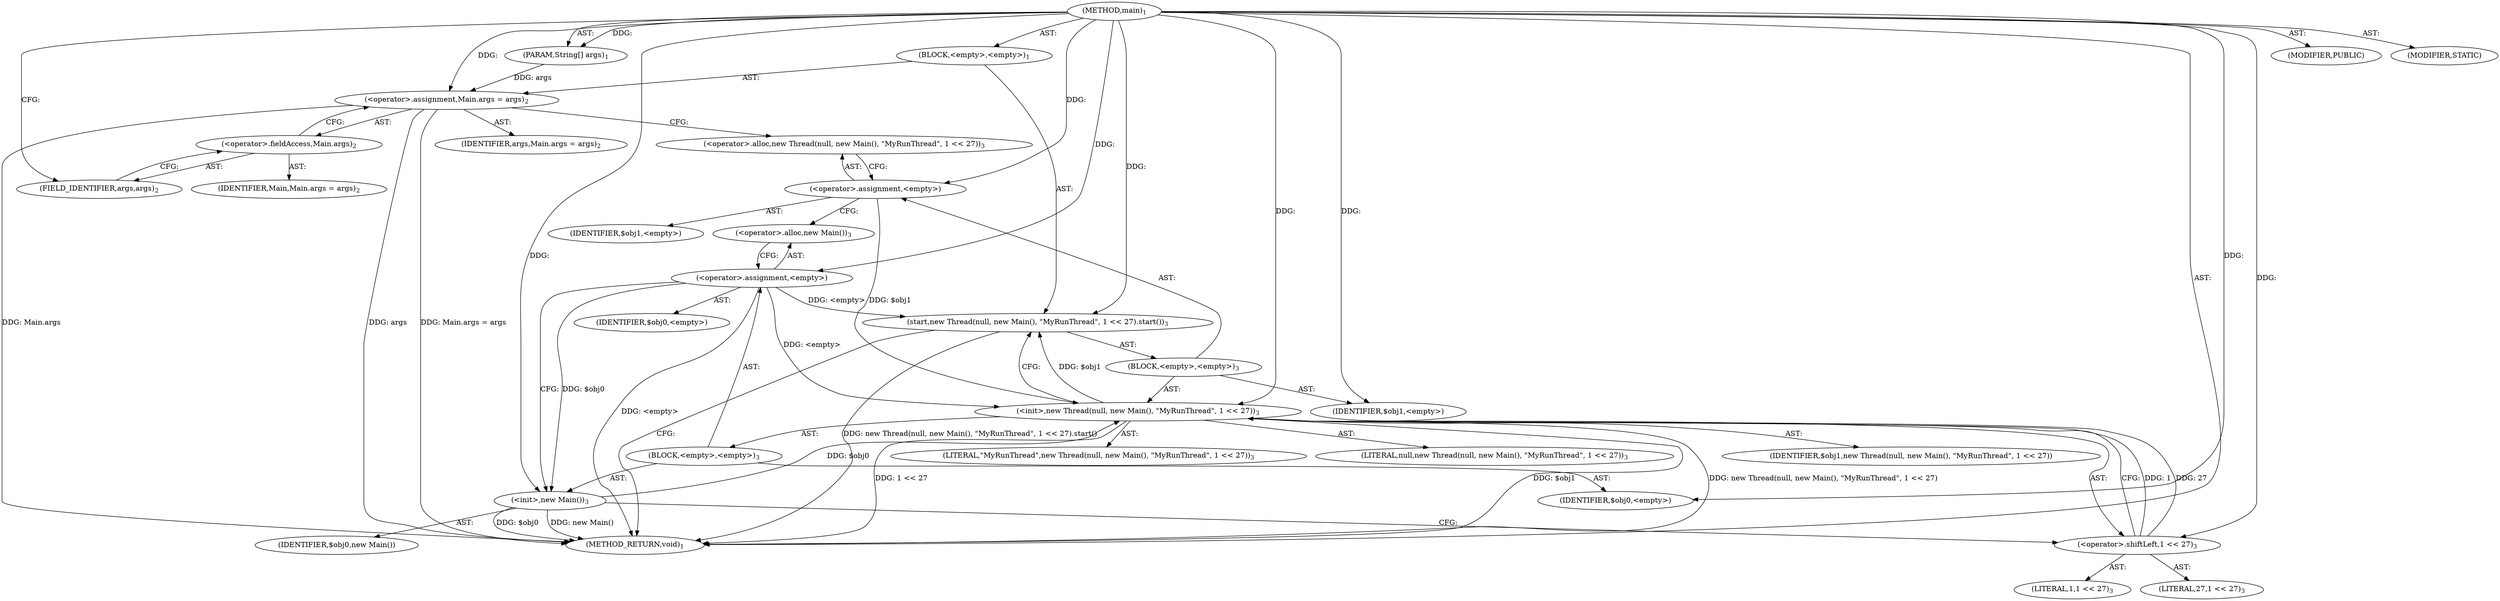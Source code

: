 digraph "main" {  
"17" [label = <(METHOD,main)<SUB>1</SUB>> ]
"18" [label = <(PARAM,String[] args)<SUB>1</SUB>> ]
"19" [label = <(BLOCK,&lt;empty&gt;,&lt;empty&gt;)<SUB>1</SUB>> ]
"20" [label = <(&lt;operator&gt;.assignment,Main.args = args)<SUB>2</SUB>> ]
"21" [label = <(&lt;operator&gt;.fieldAccess,Main.args)<SUB>2</SUB>> ]
"22" [label = <(IDENTIFIER,Main,Main.args = args)<SUB>2</SUB>> ]
"23" [label = <(FIELD_IDENTIFIER,args,args)<SUB>2</SUB>> ]
"24" [label = <(IDENTIFIER,args,Main.args = args)<SUB>2</SUB>> ]
"25" [label = <(start,new Thread(null, new Main(), &quot;MyRunThread&quot;, 1 &lt;&lt; 27).start())<SUB>3</SUB>> ]
"26" [label = <(BLOCK,&lt;empty&gt;,&lt;empty&gt;)<SUB>3</SUB>> ]
"27" [label = <(&lt;operator&gt;.assignment,&lt;empty&gt;)> ]
"28" [label = <(IDENTIFIER,$obj1,&lt;empty&gt;)> ]
"29" [label = <(&lt;operator&gt;.alloc,new Thread(null, new Main(), &quot;MyRunThread&quot;, 1 &lt;&lt; 27))<SUB>3</SUB>> ]
"30" [label = <(&lt;init&gt;,new Thread(null, new Main(), &quot;MyRunThread&quot;, 1 &lt;&lt; 27))<SUB>3</SUB>> ]
"31" [label = <(IDENTIFIER,$obj1,new Thread(null, new Main(), &quot;MyRunThread&quot;, 1 &lt;&lt; 27))> ]
"32" [label = <(LITERAL,null,new Thread(null, new Main(), &quot;MyRunThread&quot;, 1 &lt;&lt; 27))<SUB>3</SUB>> ]
"33" [label = <(BLOCK,&lt;empty&gt;,&lt;empty&gt;)<SUB>3</SUB>> ]
"34" [label = <(&lt;operator&gt;.assignment,&lt;empty&gt;)> ]
"35" [label = <(IDENTIFIER,$obj0,&lt;empty&gt;)> ]
"36" [label = <(&lt;operator&gt;.alloc,new Main())<SUB>3</SUB>> ]
"37" [label = <(&lt;init&gt;,new Main())<SUB>3</SUB>> ]
"38" [label = <(IDENTIFIER,$obj0,new Main())> ]
"39" [label = <(IDENTIFIER,$obj0,&lt;empty&gt;)> ]
"40" [label = <(LITERAL,&quot;MyRunThread&quot;,new Thread(null, new Main(), &quot;MyRunThread&quot;, 1 &lt;&lt; 27))<SUB>3</SUB>> ]
"41" [label = <(&lt;operator&gt;.shiftLeft,1 &lt;&lt; 27)<SUB>3</SUB>> ]
"42" [label = <(LITERAL,1,1 &lt;&lt; 27)<SUB>3</SUB>> ]
"43" [label = <(LITERAL,27,1 &lt;&lt; 27)<SUB>3</SUB>> ]
"44" [label = <(IDENTIFIER,$obj1,&lt;empty&gt;)> ]
"45" [label = <(MODIFIER,PUBLIC)> ]
"46" [label = <(MODIFIER,STATIC)> ]
"47" [label = <(METHOD_RETURN,void)<SUB>1</SUB>> ]
  "17" -> "18"  [ label = "AST: "] 
  "17" -> "19"  [ label = "AST: "] 
  "17" -> "45"  [ label = "AST: "] 
  "17" -> "46"  [ label = "AST: "] 
  "17" -> "47"  [ label = "AST: "] 
  "19" -> "20"  [ label = "AST: "] 
  "19" -> "25"  [ label = "AST: "] 
  "20" -> "21"  [ label = "AST: "] 
  "20" -> "24"  [ label = "AST: "] 
  "21" -> "22"  [ label = "AST: "] 
  "21" -> "23"  [ label = "AST: "] 
  "25" -> "26"  [ label = "AST: "] 
  "26" -> "27"  [ label = "AST: "] 
  "26" -> "30"  [ label = "AST: "] 
  "26" -> "44"  [ label = "AST: "] 
  "27" -> "28"  [ label = "AST: "] 
  "27" -> "29"  [ label = "AST: "] 
  "30" -> "31"  [ label = "AST: "] 
  "30" -> "32"  [ label = "AST: "] 
  "30" -> "33"  [ label = "AST: "] 
  "30" -> "40"  [ label = "AST: "] 
  "30" -> "41"  [ label = "AST: "] 
  "33" -> "34"  [ label = "AST: "] 
  "33" -> "37"  [ label = "AST: "] 
  "33" -> "39"  [ label = "AST: "] 
  "34" -> "35"  [ label = "AST: "] 
  "34" -> "36"  [ label = "AST: "] 
  "37" -> "38"  [ label = "AST: "] 
  "41" -> "42"  [ label = "AST: "] 
  "41" -> "43"  [ label = "AST: "] 
  "20" -> "29"  [ label = "CFG: "] 
  "25" -> "47"  [ label = "CFG: "] 
  "21" -> "20"  [ label = "CFG: "] 
  "23" -> "21"  [ label = "CFG: "] 
  "27" -> "36"  [ label = "CFG: "] 
  "30" -> "25"  [ label = "CFG: "] 
  "29" -> "27"  [ label = "CFG: "] 
  "41" -> "30"  [ label = "CFG: "] 
  "34" -> "37"  [ label = "CFG: "] 
  "37" -> "41"  [ label = "CFG: "] 
  "36" -> "34"  [ label = "CFG: "] 
  "17" -> "23"  [ label = "CFG: "] 
  "20" -> "47"  [ label = "DDG: Main.args"] 
  "20" -> "47"  [ label = "DDG: args"] 
  "20" -> "47"  [ label = "DDG: Main.args = args"] 
  "30" -> "47"  [ label = "DDG: $obj1"] 
  "34" -> "47"  [ label = "DDG: &lt;empty&gt;"] 
  "37" -> "47"  [ label = "DDG: $obj0"] 
  "37" -> "47"  [ label = "DDG: new Main()"] 
  "30" -> "47"  [ label = "DDG: 1 &lt;&lt; 27"] 
  "30" -> "47"  [ label = "DDG: new Thread(null, new Main(), &quot;MyRunThread&quot;, 1 &lt;&lt; 27)"] 
  "25" -> "47"  [ label = "DDG: new Thread(null, new Main(), &quot;MyRunThread&quot;, 1 &lt;&lt; 27).start()"] 
  "17" -> "18"  [ label = "DDG: "] 
  "18" -> "20"  [ label = "DDG: args"] 
  "17" -> "20"  [ label = "DDG: "] 
  "34" -> "25"  [ label = "DDG: &lt;empty&gt;"] 
  "30" -> "25"  [ label = "DDG: $obj1"] 
  "17" -> "25"  [ label = "DDG: "] 
  "17" -> "27"  [ label = "DDG: "] 
  "17" -> "44"  [ label = "DDG: "] 
  "27" -> "30"  [ label = "DDG: $obj1"] 
  "17" -> "30"  [ label = "DDG: "] 
  "34" -> "30"  [ label = "DDG: &lt;empty&gt;"] 
  "37" -> "30"  [ label = "DDG: $obj0"] 
  "41" -> "30"  [ label = "DDG: 1"] 
  "41" -> "30"  [ label = "DDG: 27"] 
  "17" -> "34"  [ label = "DDG: "] 
  "17" -> "39"  [ label = "DDG: "] 
  "17" -> "41"  [ label = "DDG: "] 
  "34" -> "37"  [ label = "DDG: $obj0"] 
  "17" -> "37"  [ label = "DDG: "] 
}
